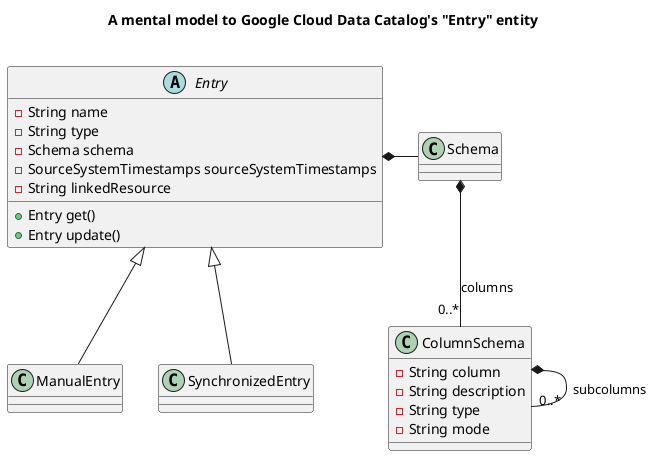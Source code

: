 @startuml

title A mental model to Google Cloud Data Catalog's "Entry" entity\n


Entry <|-- ManualEntry
Entry <|-- SynchronizedEntry
Entry *- Schema
Schema *-- "0..*" ColumnSchema : columns
ColumnSchema *- "0..*" ColumnSchema : subcolumns


!startsub MAINCLASSES
abstract class Entry {
  -String name
  -String type
  -Schema schema
  -SourceSystemTimestamps sourceSystemTimestamps
  -String linkedResource

  +Entry get()
  +Entry update()
}
!endsub

class ColumnSchema {
  -String column
  -String description
  -String type
  -String mode
}

@enduml
